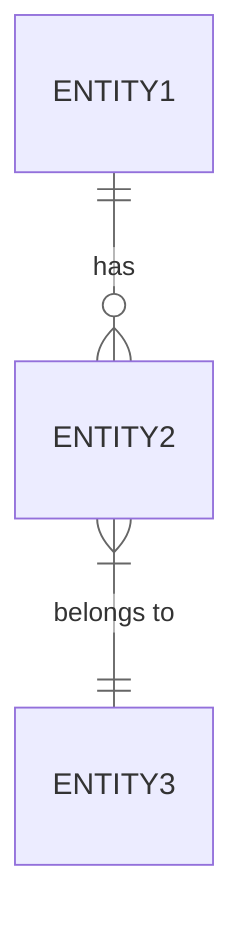 %%{init: {'theme': 'default', 'themeVariables': { 'primaryColor': '#f5f5f5', 'primaryTextColor': '#333333', 'primaryBorderColor': '#cccccc', 'lineColor': '#666666', 'secondaryColor': '#f0f0f0', 'tertiaryColor': '#ffffff' }}}%%
erDiagram
    ENTITY1 ||--o{ ENTITY2 : has
    ENTITY2 }|--|| ENTITY3 : "belongs to"